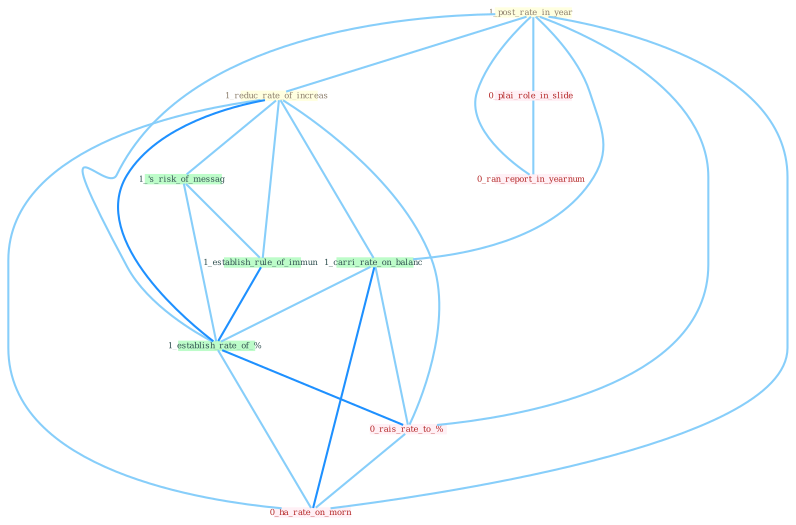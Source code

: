 Graph G{ 
    node
    [shape=polygon,style=filled,width=.5,height=.06,color="#BDFCC9",fixedsize=true,fontsize=4,
    fontcolor="#2f4f4f"];
    {node
    [color="#ffffe0", fontcolor="#8b7d6b"] "1_post_rate_in_year " "1_reduc_rate_of_increas "}
{node [color="#fff0f5", fontcolor="#b22222"] "0_plai_role_in_slide " "0_ran_report_in_yearnum " "0_rais_rate_to_% " "0_ha_rate_on_morn "}
edge [color="#B0E2FF"];

	"1_post_rate_in_year " -- "1_reduc_rate_of_increas " [w="1", color="#87cefa" ];
	"1_post_rate_in_year " -- "0_plai_role_in_slide " [w="1", color="#87cefa" ];
	"1_post_rate_in_year " -- "1_carri_rate_on_balanc " [w="1", color="#87cefa" ];
	"1_post_rate_in_year " -- "0_ran_report_in_yearnum " [w="1", color="#87cefa" ];
	"1_post_rate_in_year " -- "1_establish_rate_of_% " [w="1", color="#87cefa" ];
	"1_post_rate_in_year " -- "0_rais_rate_to_% " [w="1", color="#87cefa" ];
	"1_post_rate_in_year " -- "0_ha_rate_on_morn " [w="1", color="#87cefa" ];
	"1_reduc_rate_of_increas " -- "1_carri_rate_on_balanc " [w="1", color="#87cefa" ];
	"1_reduc_rate_of_increas " -- "1_'s_risk_of_messag " [w="1", color="#87cefa" ];
	"1_reduc_rate_of_increas " -- "1_establish_rule_of_immun " [w="1", color="#87cefa" ];
	"1_reduc_rate_of_increas " -- "1_establish_rate_of_% " [w="2", color="#1e90ff" , len=0.8];
	"1_reduc_rate_of_increas " -- "0_rais_rate_to_% " [w="1", color="#87cefa" ];
	"1_reduc_rate_of_increas " -- "0_ha_rate_on_morn " [w="1", color="#87cefa" ];
	"0_plai_role_in_slide " -- "0_ran_report_in_yearnum " [w="1", color="#87cefa" ];
	"1_carri_rate_on_balanc " -- "1_establish_rate_of_% " [w="1", color="#87cefa" ];
	"1_carri_rate_on_balanc " -- "0_rais_rate_to_% " [w="1", color="#87cefa" ];
	"1_carri_rate_on_balanc " -- "0_ha_rate_on_morn " [w="2", color="#1e90ff" , len=0.8];
	"1_'s_risk_of_messag " -- "1_establish_rule_of_immun " [w="1", color="#87cefa" ];
	"1_'s_risk_of_messag " -- "1_establish_rate_of_% " [w="1", color="#87cefa" ];
	"1_establish_rule_of_immun " -- "1_establish_rate_of_% " [w="2", color="#1e90ff" , len=0.8];
	"1_establish_rate_of_% " -- "0_rais_rate_to_% " [w="2", color="#1e90ff" , len=0.8];
	"1_establish_rate_of_% " -- "0_ha_rate_on_morn " [w="1", color="#87cefa" ];
	"0_rais_rate_to_% " -- "0_ha_rate_on_morn " [w="1", color="#87cefa" ];
}